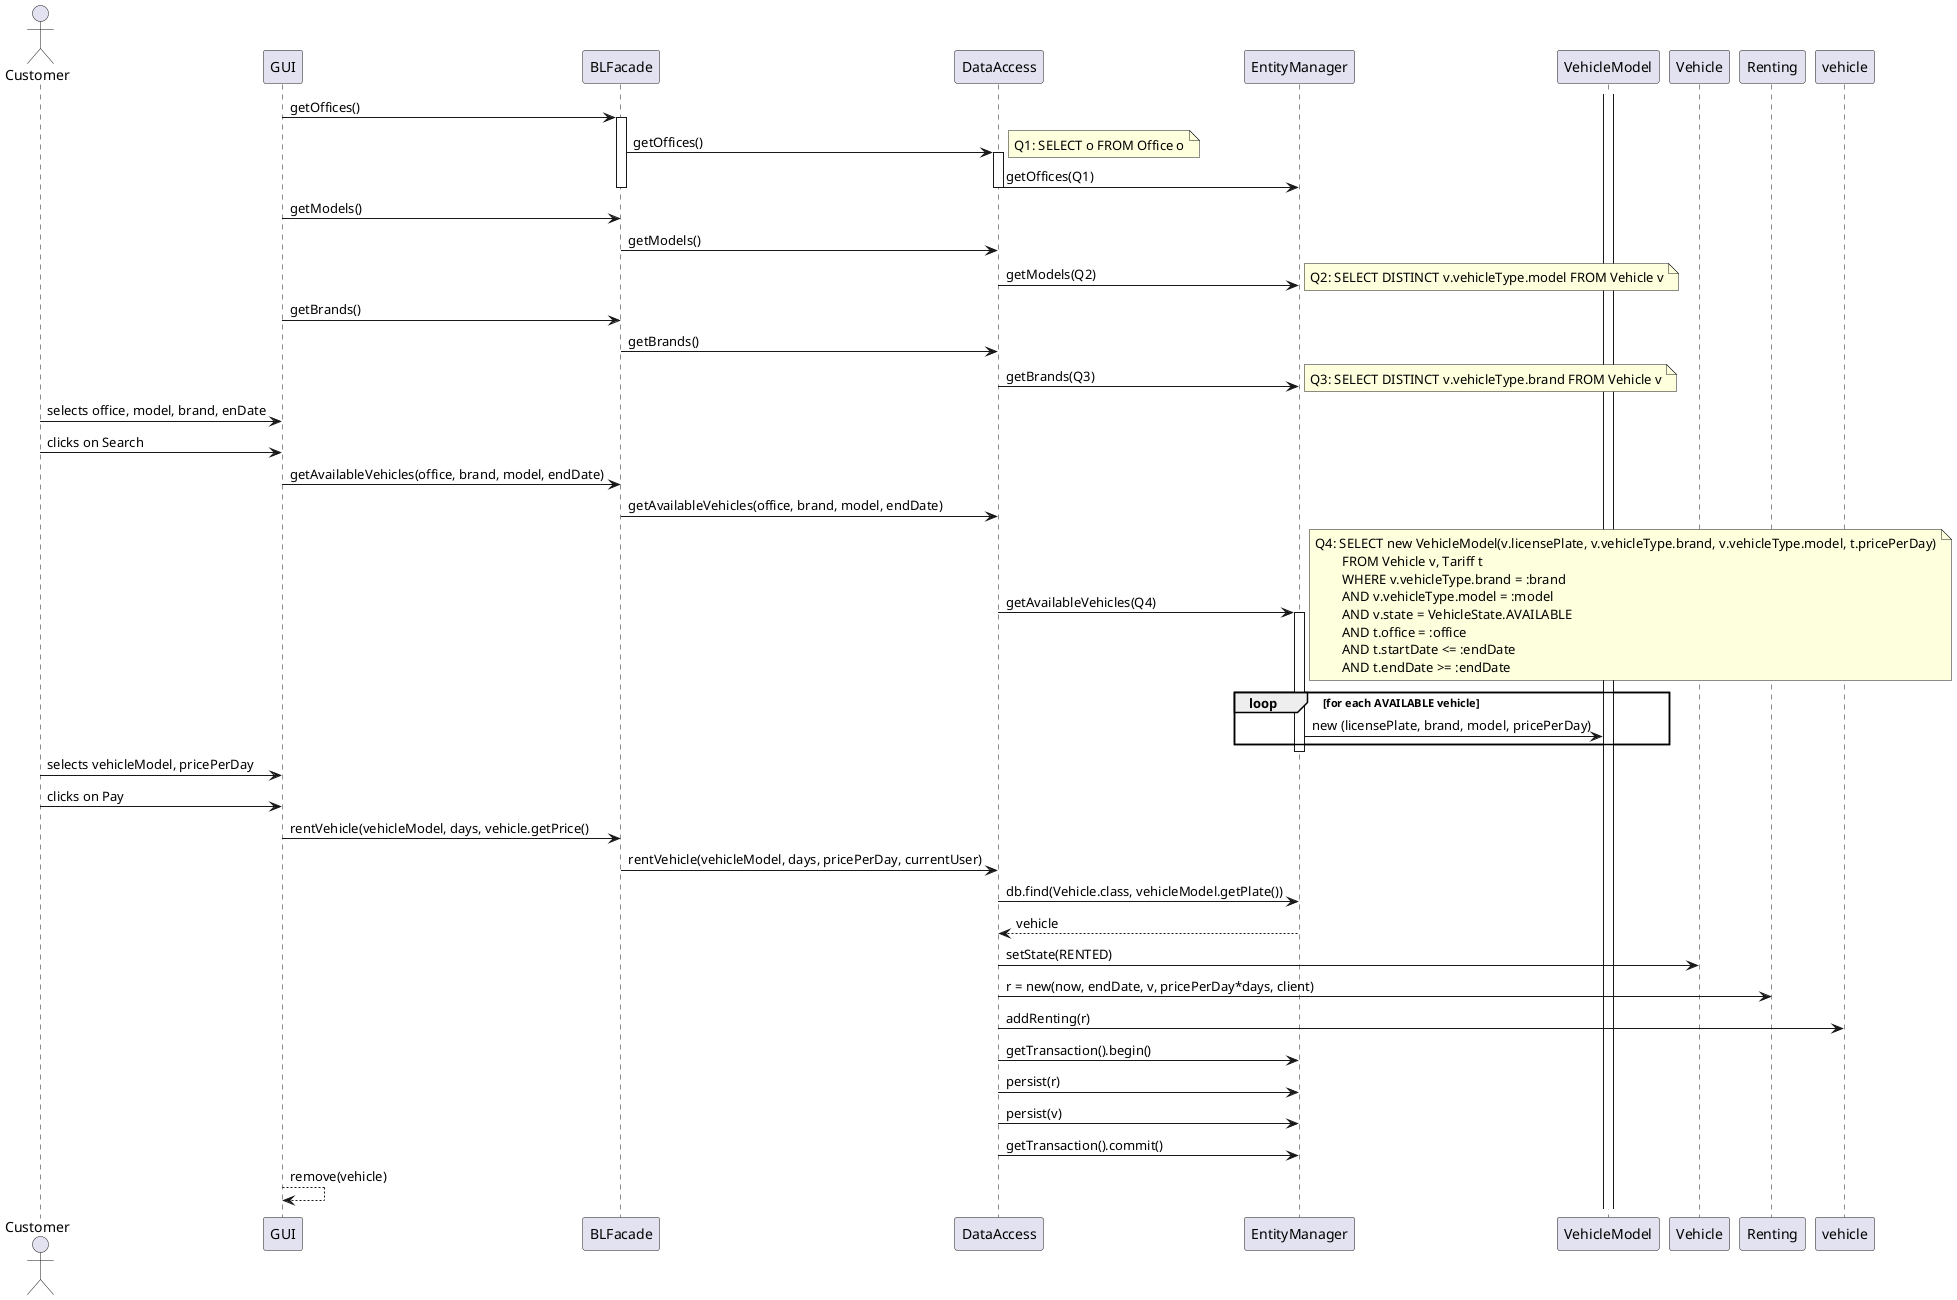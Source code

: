 @startuml

actor Customer as "Customer"
participant GUI
participant "BLFacade" as BLFacade
participant "DataAccess" as DataAccess
participant "EntityManager" as EntityManager
participant "VehicleModel" as VehicleModel

GUI -> BLFacade : getOffices()
activate BLFacade
BLFacade -> DataAccess : getOffices()
  note right
    Q1: SELECT o FROM Office o
  end note
activate DataAccess
DataAccess -> EntityManager : getOffices(Q1)
deactivate DataAccess
deactivate BLFacade


GUI -> BLFacade : getModels()
BLFacade -> DataAccess : getModels()
DataAccess -> EntityManager : getModels(Q2)
  note right
    Q2: SELECT DISTINCT v.vehicleType.model FROM Vehicle v
  end note


GUI -> BLFacade : getBrands()
BLFacade -> DataAccess : getBrands()
DataAccess -> EntityManager : getBrands(Q3)
  note right
    Q3: SELECT DISTINCT v.vehicleType.brand FROM Vehicle v
  end note

Customer -> GUI : selects office, model, brand, enDate
Customer -> GUI: clicks on Search
GUI -> BLFacade : getAvailableVehicles(office, brand, model, endDate)
BLFacade -> DataAccess : getAvailableVehicles(office, brand, model, endDate)
DataAccess -> EntityManager : getAvailableVehicles(Q4)
note right
    Q4: SELECT new VehicleModel(v.licensePlate, v.vehicleType.brand, v.vehicleType.model, t.pricePerDay)
            FROM Vehicle v, Tariff t
            WHERE v.vehicleType.brand = :brand
            AND v.vehicleType.model = :model
            AND v.state = VehicleState.AVAILABLE
            AND t.office = :office
            AND t.startDate <= :endDate
            AND t.endDate >= :endDate
end note
activate EntityManager
loop for each AVAILABLE vehicle
EntityManager -> VehicleModel: new (licensePlate, brand, model, pricePerDay)
end loop
activate VehicleModel
deactivate EntityManager

Customer -> GUI: selects vehicleModel, pricePerDay
Customer -> GUI: clicks on Pay
GUI -> BLFacade: rentVehicle(vehicleModel, days, vehicle.getPrice()
BLFacade -> DataAccess: rentVehicle(vehicleModel, days, pricePerDay, currentUser)
DataAccess -> EntityManager: db.find(Vehicle.class, vehicleModel.getPlate())
EntityManager --> DataAccess: vehicle
DataAccess -> Vehicle: setState(RENTED)
DataAccess -> Renting: r = new(now, endDate, v, pricePerDay*days, client)
DataAccess -> vehicle: addRenting(r)
DataAccess -> EntityManager: getTransaction().begin()
DataAccess -> EntityManager: persist(r)
DataAccess -> EntityManager: persist(v)
DataAccess -> EntityManager: getTransaction().commit()



GUI --> GUI: remove(vehicle)

@enduml
